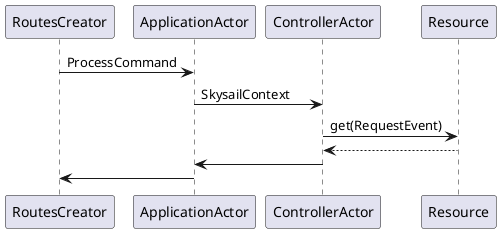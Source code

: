 @startuml
RoutesCreator -> ApplicationActor: ProcessCommand
ApplicationActor -> ControllerActor: SkysailContext
ControllerActor -> Resource: get(RequestEvent)

Resource --> ControllerActor
ControllerActor -> ApplicationActor
ApplicationActor -> RoutesCreator

@enduml
